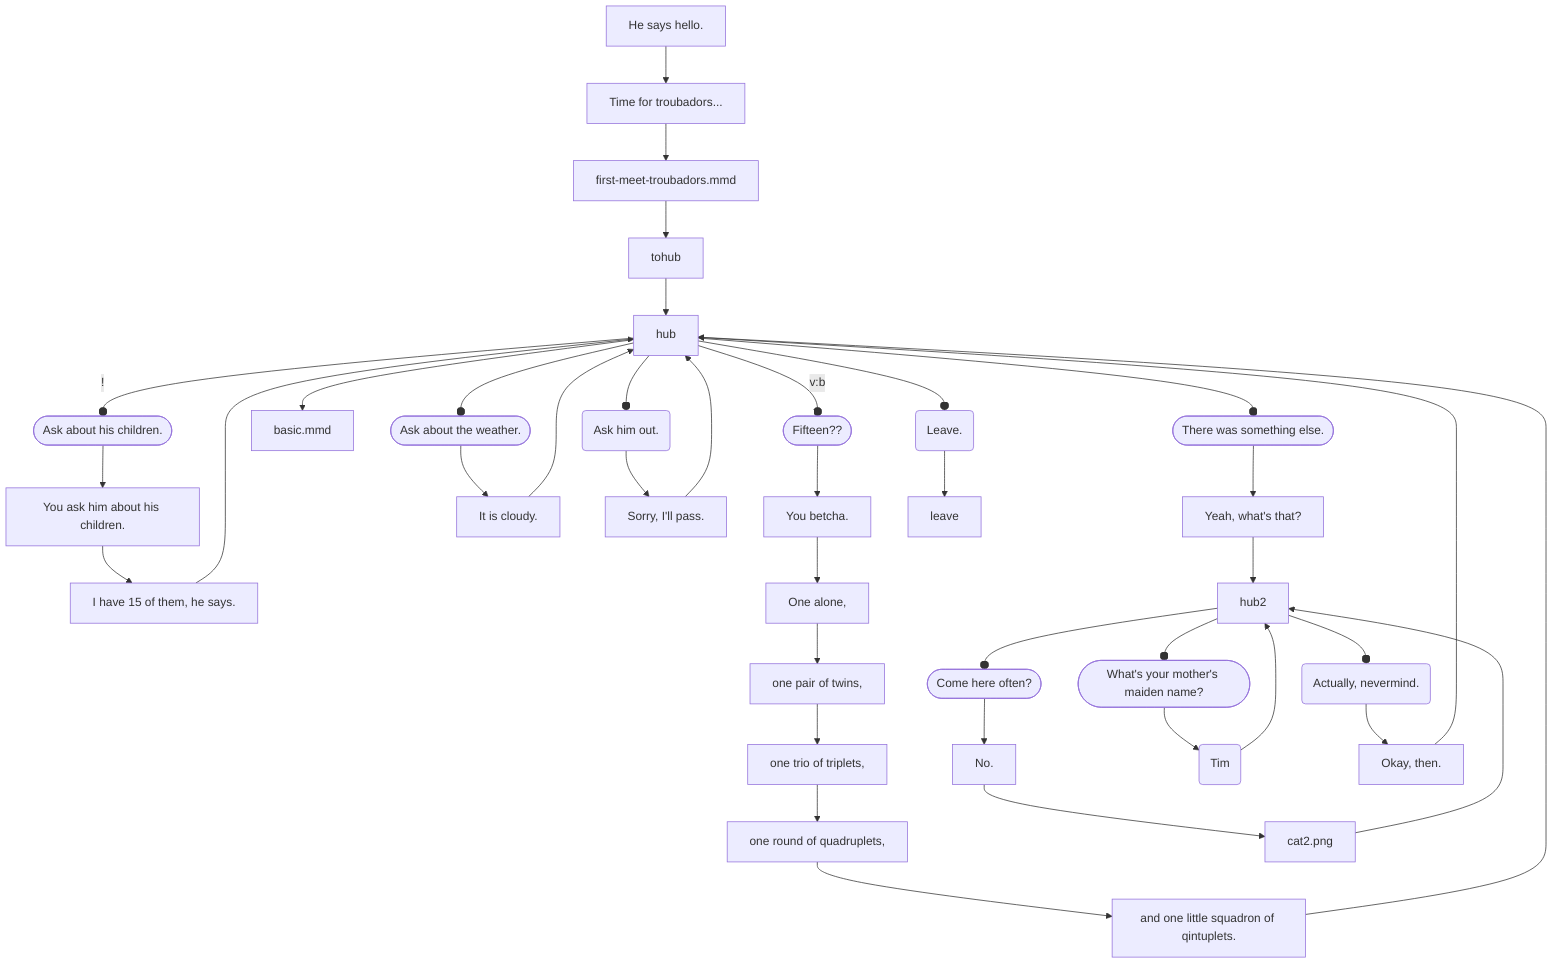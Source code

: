 flowchart TD
%% i[Hey] --edge text--> ii[Hi] --> |ooh| iii[Ho]

%% i --> |Take a bite.| iv[You take a bite.]
%% i --> return

%% c1(The first choice.)
%% c2((The second choice.))
%% c3(((The third choice.)))
%% c4([The fourth choice.])

%% c[It looks pretty tasty.] -- hasTeeth --> c5[[Take a bite.]] --!hasTeeth--> c6[You take a bite.]

oog[He says hello.] --> ooga[Time for troubadors...] --> booga[first-meet-troubadors.mmd] --> tohub


tohub --> hub

hub -- ! --o b([Ask about his children.]) --> ba[You ask him about his children.] --> be[I have 15 of them, he says.] --> hub

hub -- v:b --o bb([Fifteen??]) --> bc[You betcha.] 
--> bd[One alone,] 
--> bi[one pair of twins,] 
--> bf[one trio of triplets,]
--> bg[one round of quadruplets,]
--> bh[and one little squadron of qintuplets.] --> hub

hub --> z[basic.mmd]

hub --o u([Ask about the weather.]) --> ua[It is cloudy.] --> hub
hub --o d(Ask him out.) --> da[Sorry, I'll pass.] --> hub
hub --o e([There was something else.]) --> e3[Yeah, what's that?] --> hub2
hub --o a(Leave.) --> leave

hub2 --o b2([Come here often?]) --> b2a[No.] --> cat2[cat2.png] --> hub2
hub2 --o d2([What's your mother's maiden name?]) --> d2a(Tim) --> hub2
hub2 --o a2(Actually, nevermind.) --> e2[Okay, then.] --> hub